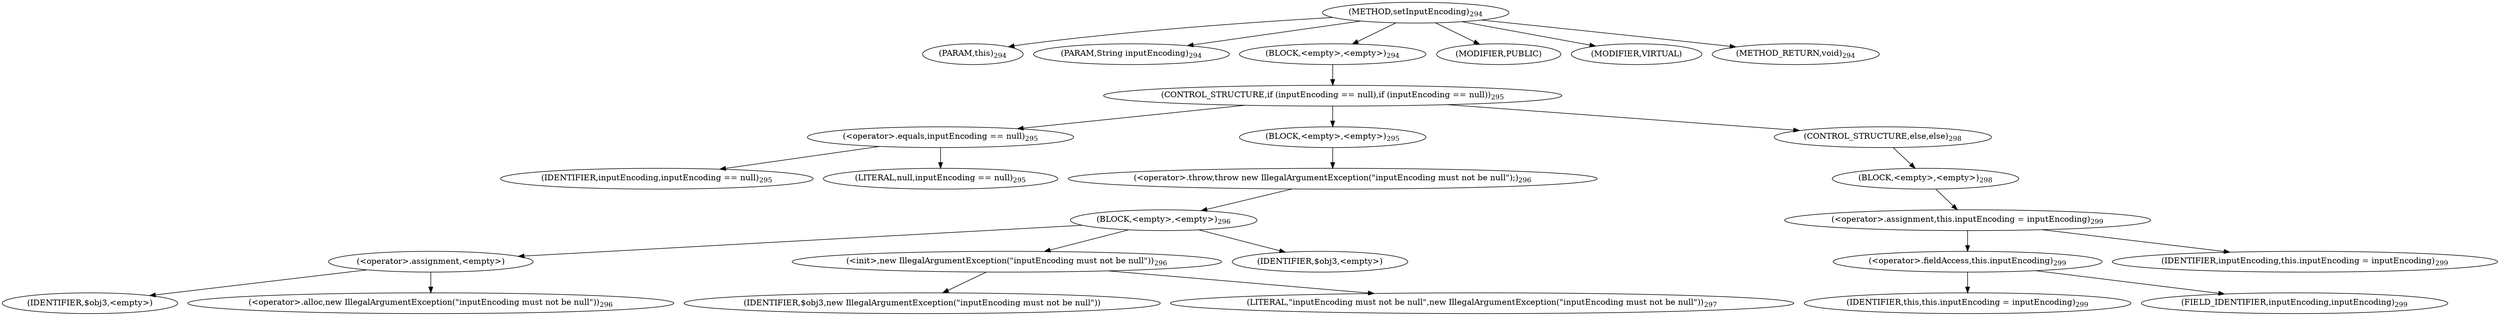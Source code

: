 digraph "setInputEncoding" {  
"526" [label = <(METHOD,setInputEncoding)<SUB>294</SUB>> ]
"48" [label = <(PARAM,this)<SUB>294</SUB>> ]
"527" [label = <(PARAM,String inputEncoding)<SUB>294</SUB>> ]
"528" [label = <(BLOCK,&lt;empty&gt;,&lt;empty&gt;)<SUB>294</SUB>> ]
"529" [label = <(CONTROL_STRUCTURE,if (inputEncoding == null),if (inputEncoding == null))<SUB>295</SUB>> ]
"530" [label = <(&lt;operator&gt;.equals,inputEncoding == null)<SUB>295</SUB>> ]
"531" [label = <(IDENTIFIER,inputEncoding,inputEncoding == null)<SUB>295</SUB>> ]
"532" [label = <(LITERAL,null,inputEncoding == null)<SUB>295</SUB>> ]
"533" [label = <(BLOCK,&lt;empty&gt;,&lt;empty&gt;)<SUB>295</SUB>> ]
"534" [label = <(&lt;operator&gt;.throw,throw new IllegalArgumentException(&quot;inputEncoding must not be null&quot;);)<SUB>296</SUB>> ]
"535" [label = <(BLOCK,&lt;empty&gt;,&lt;empty&gt;)<SUB>296</SUB>> ]
"536" [label = <(&lt;operator&gt;.assignment,&lt;empty&gt;)> ]
"537" [label = <(IDENTIFIER,$obj3,&lt;empty&gt;)> ]
"538" [label = <(&lt;operator&gt;.alloc,new IllegalArgumentException(&quot;inputEncoding must not be null&quot;))<SUB>296</SUB>> ]
"539" [label = <(&lt;init&gt;,new IllegalArgumentException(&quot;inputEncoding must not be null&quot;))<SUB>296</SUB>> ]
"540" [label = <(IDENTIFIER,$obj3,new IllegalArgumentException(&quot;inputEncoding must not be null&quot;))> ]
"541" [label = <(LITERAL,&quot;inputEncoding must not be null&quot;,new IllegalArgumentException(&quot;inputEncoding must not be null&quot;))<SUB>297</SUB>> ]
"542" [label = <(IDENTIFIER,$obj3,&lt;empty&gt;)> ]
"543" [label = <(CONTROL_STRUCTURE,else,else)<SUB>298</SUB>> ]
"544" [label = <(BLOCK,&lt;empty&gt;,&lt;empty&gt;)<SUB>298</SUB>> ]
"545" [label = <(&lt;operator&gt;.assignment,this.inputEncoding = inputEncoding)<SUB>299</SUB>> ]
"546" [label = <(&lt;operator&gt;.fieldAccess,this.inputEncoding)<SUB>299</SUB>> ]
"47" [label = <(IDENTIFIER,this,this.inputEncoding = inputEncoding)<SUB>299</SUB>> ]
"547" [label = <(FIELD_IDENTIFIER,inputEncoding,inputEncoding)<SUB>299</SUB>> ]
"548" [label = <(IDENTIFIER,inputEncoding,this.inputEncoding = inputEncoding)<SUB>299</SUB>> ]
"549" [label = <(MODIFIER,PUBLIC)> ]
"550" [label = <(MODIFIER,VIRTUAL)> ]
"551" [label = <(METHOD_RETURN,void)<SUB>294</SUB>> ]
  "526" -> "48" 
  "526" -> "527" 
  "526" -> "528" 
  "526" -> "549" 
  "526" -> "550" 
  "526" -> "551" 
  "528" -> "529" 
  "529" -> "530" 
  "529" -> "533" 
  "529" -> "543" 
  "530" -> "531" 
  "530" -> "532" 
  "533" -> "534" 
  "534" -> "535" 
  "535" -> "536" 
  "535" -> "539" 
  "535" -> "542" 
  "536" -> "537" 
  "536" -> "538" 
  "539" -> "540" 
  "539" -> "541" 
  "543" -> "544" 
  "544" -> "545" 
  "545" -> "546" 
  "545" -> "548" 
  "546" -> "47" 
  "546" -> "547" 
}
